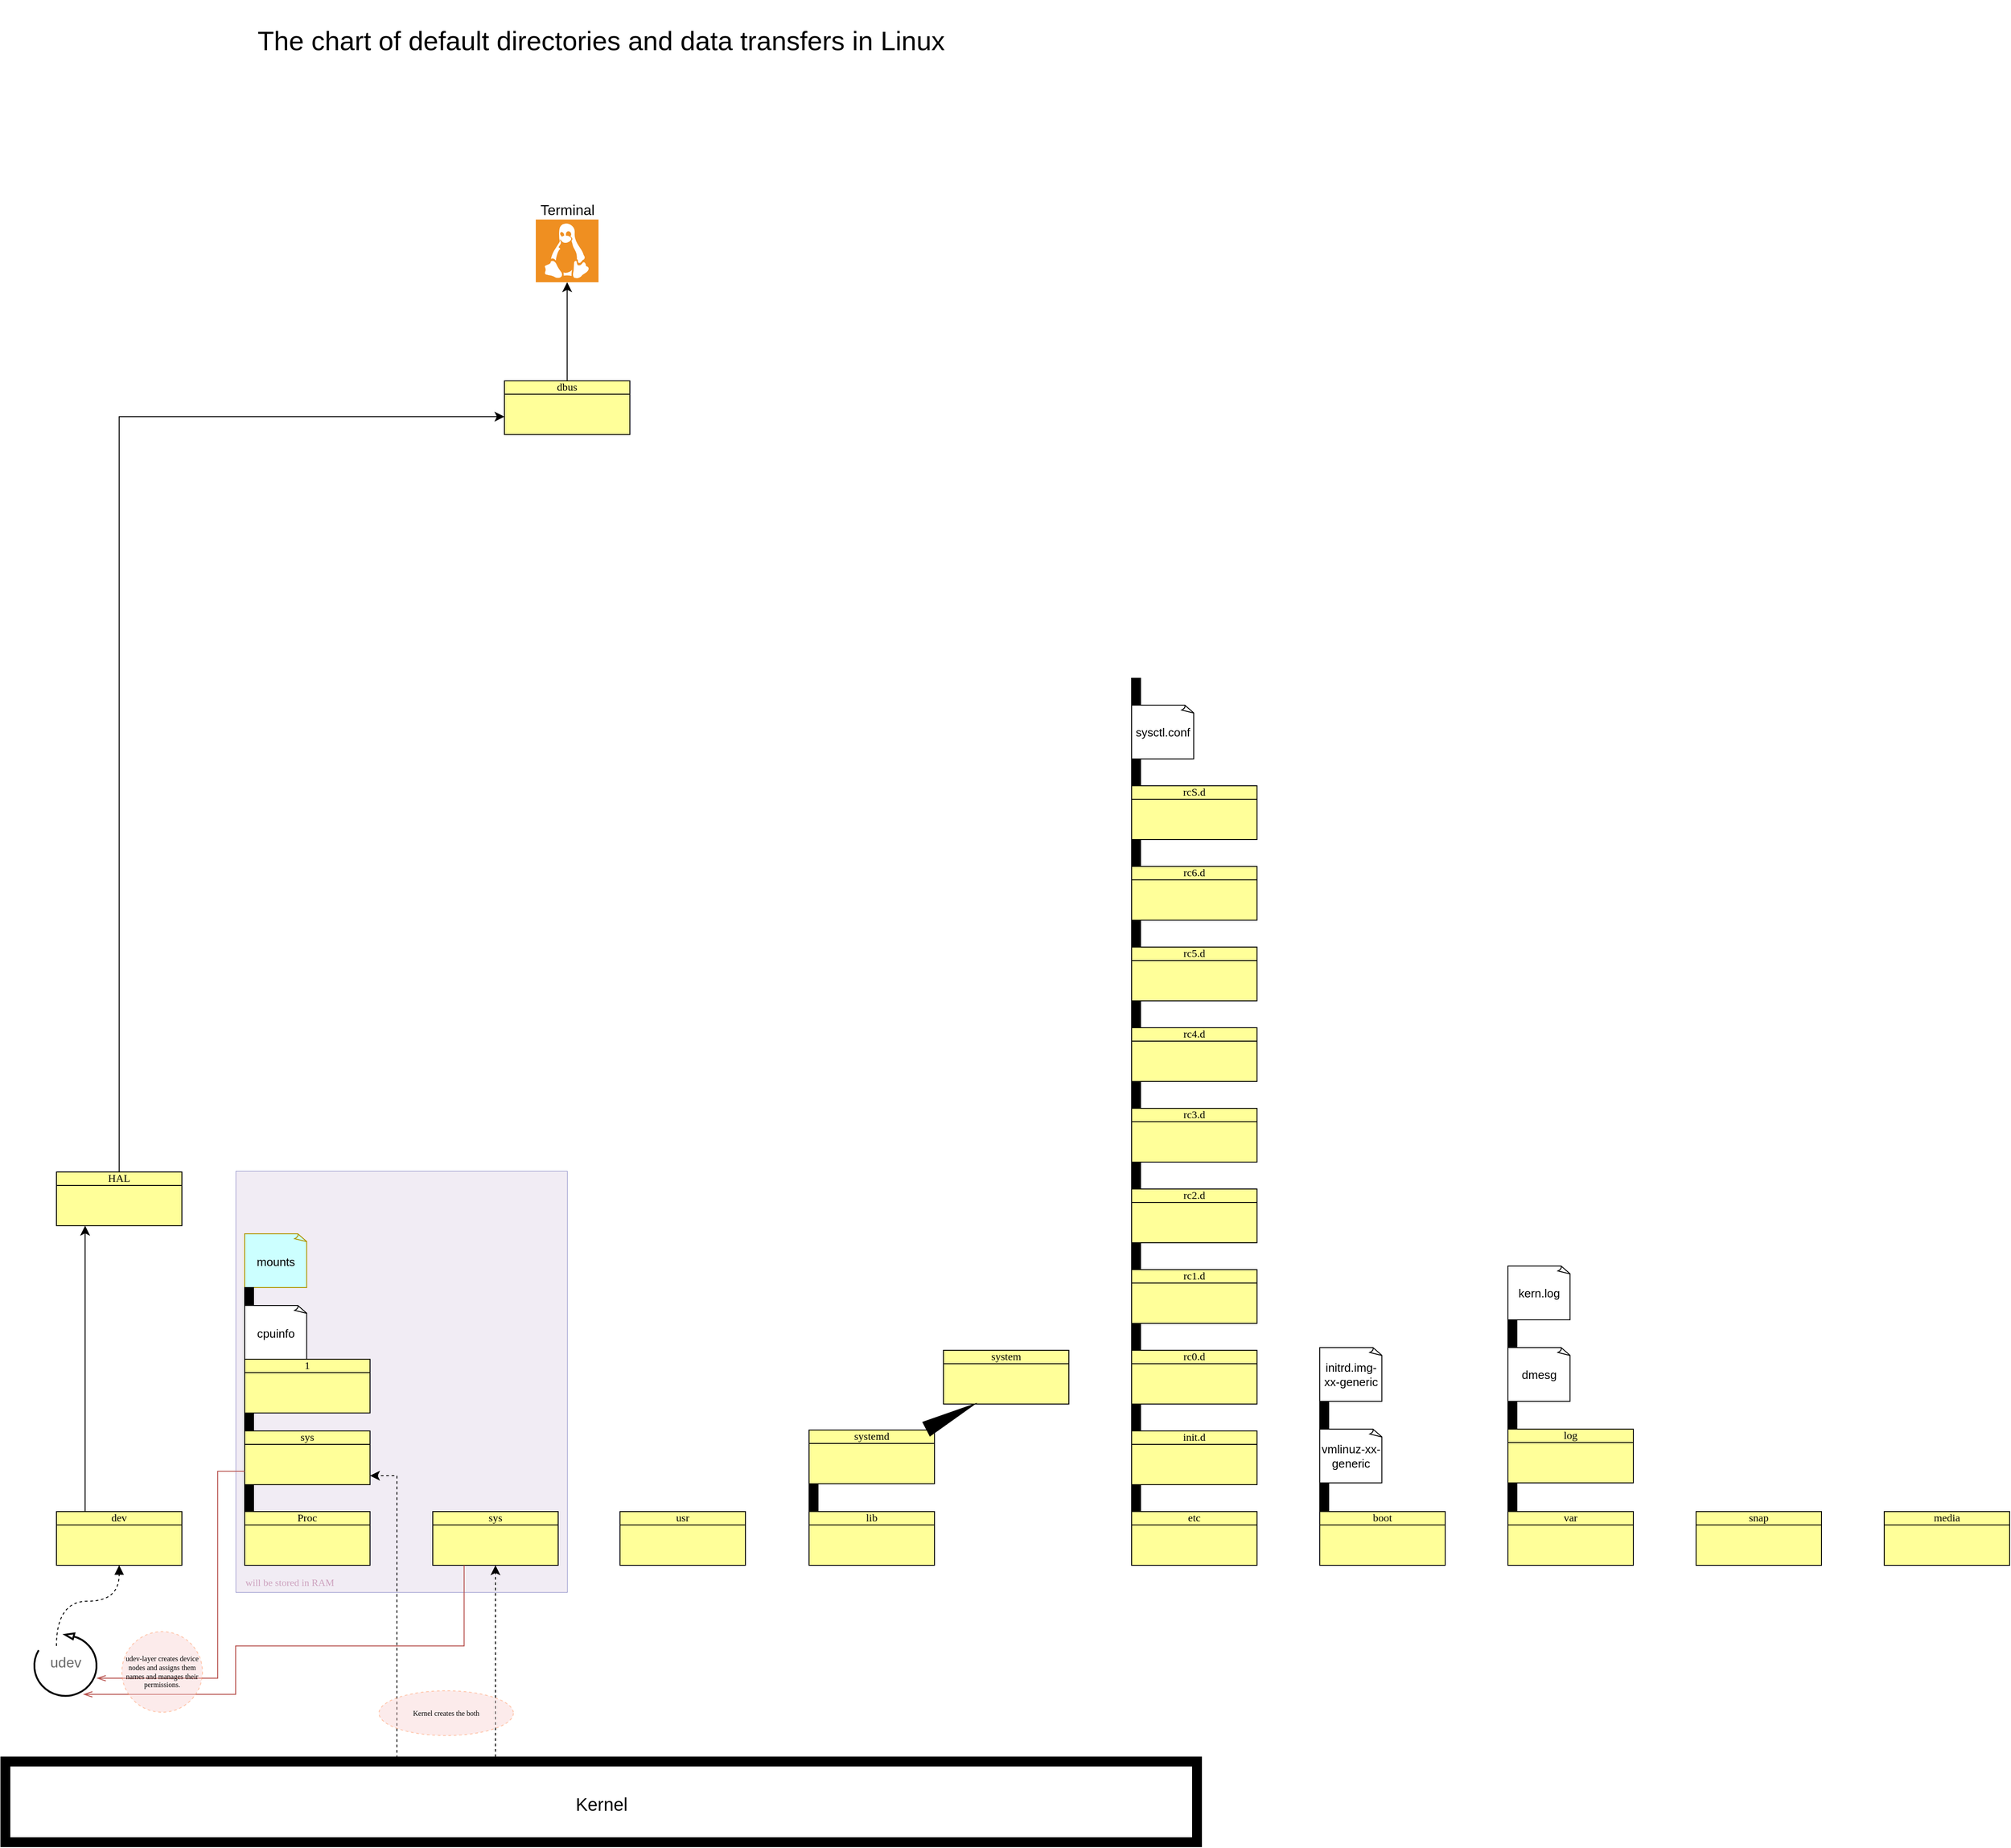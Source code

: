 <mxfile version="22.1.11" type="github">
  <diagram id="07fea595-8f29-1299-0266-81d95cde20df" name="Page-1">
    <mxGraphModel dx="2805" dy="1760" grid="1" gridSize="10" guides="1" tooltips="1" connect="1" arrows="1" fold="1" page="1" pageScale="1" pageWidth="1169" pageHeight="827" background="#ffffff" math="0" shadow="0">
      <root>
        <mxCell id="0" />
        <mxCell id="1" parent="0" />
        <mxCell id="HTWnhOGaE7zrA0Xf9so1-1" value="&lt;font style=&quot;font-size: 11px;&quot; color=&quot;#cda2be&quot;&gt;will be stored in RAM&lt;/font&gt;" style="rounded=0;whiteSpace=wrap;html=1;fontSize=12;fillColor=#e1d5e7;strokeColor=#8080c0;glass=0;shadow=0;fillOpacity=45;strokeWidth=0.5;verticalAlign=bottom;labelPosition=center;verticalLabelPosition=middle;align=center;textDirection=ltr;spacing=4;horizontal=1;spacingLeft=-249;fontFamily=Verdana;spacingTop=11;" parent="1" vertex="1">
          <mxGeometry x="220" y="480" width="370" height="470" as="geometry" />
        </mxCell>
        <mxCell id="ZKwDwrUEBNnavj5RqwG0-218" value="Terminal" style="shadow=0;dashed=0;html=1;strokeColor=none;fillColor=#EF8F21;labelPosition=center;verticalLabelPosition=bottom;verticalAlign=top;align=center;outlineConnect=0;shape=mxgraph.veeam.linux;fontSize=16;spacing=-95;" parent="1" vertex="1">
          <mxGeometry x="555" y="-582" width="70" height="70" as="geometry" />
        </mxCell>
        <mxCell id="ZKwDwrUEBNnavj5RqwG0-242" style="edgeStyle=none;curved=1;rounded=0;orthogonalLoop=1;jettySize=auto;html=1;fontSize=12;startSize=8;endSize=8;" parent="1" source="ZKwDwrUEBNnavj5RqwG0-221" target="ZKwDwrUEBNnavj5RqwG0-218" edge="1">
          <mxGeometry relative="1" as="geometry" />
        </mxCell>
        <mxCell id="ZKwDwrUEBNnavj5RqwG0-221" value="&lt;font style=&quot;font-size: 12px;&quot;&gt;dbus&lt;/font&gt;" style="outlineConnect=0;fillColor=#ffff99;shape=mxgraph.archimate.businessObject;overflow=fill;spacing=25;spacingRight=0;spacingTop=9;spacingBottom=9;spacingLeft=5;html=1;whiteSpace=wrap;labelPosition=center;verticalLabelPosition=middle;align=center;verticalAlign=middle;fontSize=12;fontFamily=Verdana;" parent="1" vertex="1">
          <mxGeometry x="520" y="-402" width="140" height="60" as="geometry" />
        </mxCell>
        <mxCell id="ZKwDwrUEBNnavj5RqwG0-244" style="edgeStyle=orthogonalEdgeStyle;rounded=0;orthogonalLoop=1;jettySize=auto;html=1;fontSize=12;startSize=8;endSize=8;exitX=0.5;exitY=0;exitDx=0;exitDy=0;exitPerimeter=0;" parent="1" source="ZKwDwrUEBNnavj5RqwG0-222" target="ZKwDwrUEBNnavj5RqwG0-221" edge="1">
          <mxGeometry relative="1" as="geometry">
            <Array as="points">
              <mxPoint x="90" y="-362" />
            </Array>
            <mxPoint x="90" y="19" as="sourcePoint" />
          </mxGeometry>
        </mxCell>
        <mxCell id="ZKwDwrUEBNnavj5RqwG0-222" value="HAL" style="outlineConnect=0;fillColor=#ffff99;shape=mxgraph.archimate.businessObject;overflow=fill;spacing=24;spacingRight=0;spacingTop=16;spacingBottom=9;spacingLeft=5;html=1;whiteSpace=wrap;labelPosition=center;verticalLabelPosition=middle;align=center;verticalAlign=middle;fontFamily=Verdana;" parent="1" vertex="1">
          <mxGeometry x="20" y="481" width="140" height="60" as="geometry" />
        </mxCell>
        <mxCell id="ZKwDwrUEBNnavj5RqwG0-243" style="edgeStyle=none;curved=1;rounded=0;orthogonalLoop=1;jettySize=auto;html=1;fontSize=12;startSize=8;endSize=8;" parent="1" edge="1">
          <mxGeometry relative="1" as="geometry">
            <mxPoint x="52" y="860" as="sourcePoint" />
            <mxPoint x="52" y="541" as="targetPoint" />
          </mxGeometry>
        </mxCell>
        <mxCell id="ZKwDwrUEBNnavj5RqwG0-223" value="dev" style="outlineConnect=0;fillColor=#ffff99;shape=mxgraph.archimate.businessObject;overflow=fill;spacing=25;spacingRight=0;spacingTop=9;spacingBottom=9;spacingLeft=5;html=1;whiteSpace=wrap;labelPosition=center;verticalLabelPosition=middle;align=center;verticalAlign=middle;fontSize=12;fontFamily=Verdana;" parent="1" vertex="1">
          <mxGeometry x="20" y="860" width="140" height="60" as="geometry" />
        </mxCell>
        <mxCell id="ZKwDwrUEBNnavj5RqwG0-224" value="Kernel" style="verticalLabelPosition=bottom;html=1;verticalAlign=top;align=center;shape=mxgraph.floorplan.room;fillColor=strokeColor;fontSize=20;spacing=-64;" parent="1" vertex="1">
          <mxGeometry x="-42" y="1134" width="1340" height="100" as="geometry" />
        </mxCell>
        <mxCell id="ZKwDwrUEBNnavj5RqwG0-226" value="&lt;div style=&quot;font-size: 12px;&quot;&gt;Proc&lt;/div&gt;" style="outlineConnect=0;fillColor=#ffff99;shape=mxgraph.archimate.businessObject;overflow=fill;spacing=25;spacingRight=0;spacingTop=9;spacingBottom=9;spacingLeft=5;html=1;whiteSpace=wrap;labelPosition=center;verticalLabelPosition=middle;align=center;verticalAlign=middle;fontSize=12;fontFamily=Verdana;" parent="1" vertex="1">
          <mxGeometry x="230" y="860" width="140" height="60" as="geometry" />
        </mxCell>
        <mxCell id="ZKwDwrUEBNnavj5RqwG0-227" value="sys" style="outlineConnect=0;fillColor=#ffff99;shape=mxgraph.archimate.businessObject;overflow=fill;spacing=25;spacingRight=0;spacingTop=9;spacingBottom=9;spacingLeft=5;html=1;whiteSpace=wrap;labelPosition=center;verticalLabelPosition=middle;align=center;verticalAlign=middle;fontSize=12;fontFamily=Verdana;" parent="1" vertex="1">
          <mxGeometry x="230" y="770" width="140" height="60" as="geometry" />
        </mxCell>
        <mxCell id="ZKwDwrUEBNnavj5RqwG0-228" value="" style="verticalLabelPosition=bottom;html=1;verticalAlign=top;align=center;shape=mxgraph.floorplan.wall;fillColor=strokeColor;direction=south;fontSize=16;fontFamily=Verdana;" parent="1" vertex="1">
          <mxGeometry x="230" y="830" width="10" height="30" as="geometry" />
        </mxCell>
        <mxCell id="ZKwDwrUEBNnavj5RqwG0-229" value="sys" style="outlineConnect=0;fillColor=#ffff99;shape=mxgraph.archimate.businessObject;overflow=fill;spacing=25;spacingRight=0;spacingTop=9;spacingBottom=9;spacingLeft=5;html=1;whiteSpace=wrap;labelPosition=center;verticalLabelPosition=middle;align=center;verticalAlign=middle;fontSize=12;fontFamily=Verdana;" parent="1" vertex="1">
          <mxGeometry x="440" y="860" width="140" height="60" as="geometry" />
        </mxCell>
        <mxCell id="ZKwDwrUEBNnavj5RqwG0-230" value="usr" style="outlineConnect=0;fillColor=#ffff99;shape=mxgraph.archimate.businessObject;overflow=fill;spacing=25;spacingRight=0;spacingTop=9;spacingBottom=9;spacingLeft=5;html=1;whiteSpace=wrap;labelPosition=center;verticalLabelPosition=middle;align=center;verticalAlign=middle;fontSize=12;fontFamily=Verdana;" parent="1" vertex="1">
          <mxGeometry x="649" y="860" width="140" height="60" as="geometry" />
        </mxCell>
        <mxCell id="ZKwDwrUEBNnavj5RqwG0-231" value="lib" style="outlineConnect=0;fillColor=#ffff99;shape=mxgraph.archimate.businessObject;overflow=fill;spacing=25;spacingRight=0;spacingTop=9;spacingBottom=9;spacingLeft=5;html=1;whiteSpace=wrap;labelPosition=center;verticalLabelPosition=middle;align=center;verticalAlign=middle;fontSize=12;fontFamily=Verdana;" parent="1" vertex="1">
          <mxGeometry x="860" y="860" width="140" height="60" as="geometry" />
        </mxCell>
        <mxCell id="ZKwDwrUEBNnavj5RqwG0-232" value="etc" style="outlineConnect=0;fillColor=#ffff99;shape=mxgraph.archimate.businessObject;overflow=fill;spacing=25;spacingRight=0;spacingTop=9;spacingBottom=9;spacingLeft=5;html=1;whiteSpace=wrap;labelPosition=center;verticalLabelPosition=middle;align=center;verticalAlign=middle;fontSize=12;fontFamily=Verdana;" parent="1" vertex="1">
          <mxGeometry x="1220" y="860" width="140" height="60" as="geometry" />
        </mxCell>
        <mxCell id="ZKwDwrUEBNnavj5RqwG0-234" style="edgeStyle=orthogonalEdgeStyle;rounded=0;orthogonalLoop=1;jettySize=auto;html=1;entryX=0.5;entryY=1;entryDx=0;entryDy=0;entryPerimeter=0;fontSize=12;startSize=8;endSize=8;dashed=1;" parent="1" source="ZKwDwrUEBNnavj5RqwG0-224" target="ZKwDwrUEBNnavj5RqwG0-229" edge="1">
          <mxGeometry relative="1" as="geometry">
            <Array as="points">
              <mxPoint x="510" y="1050" />
              <mxPoint x="510" y="1050" />
            </Array>
          </mxGeometry>
        </mxCell>
        <mxCell id="ZKwDwrUEBNnavj5RqwG0-236" style="edgeStyle=orthogonalEdgeStyle;rounded=0;orthogonalLoop=1;jettySize=auto;html=1;fontSize=12;startSize=8;endSize=8;exitX=0.165;exitY=0.022;exitDx=0;exitDy=0;exitPerimeter=0;entryX=1;entryY=0.833;entryDx=0;entryDy=0;entryPerimeter=0;dashed=1;" parent="1" source="ZKwDwrUEBNnavj5RqwG0-224" target="ZKwDwrUEBNnavj5RqwG0-227" edge="1">
          <mxGeometry relative="1" as="geometry">
            <mxPoint x="400" y="1070" as="sourcePoint" />
            <mxPoint x="370" y="790" as="targetPoint" />
            <Array as="points">
              <mxPoint x="400" y="1136" />
              <mxPoint x="400" y="820" />
            </Array>
          </mxGeometry>
        </mxCell>
        <mxCell id="ZKwDwrUEBNnavj5RqwG0-245" value="&lt;font style=&quot;font-size: 8px;&quot;&gt;Kernel creates the both&lt;font style=&quot;font-size: 8px;&quot;&gt;&lt;br style=&quot;font-size: 8px;&quot;&gt;&lt;/font&gt;&lt;/font&gt;" style="ellipse;whiteSpace=wrap;html=1;fontSize=8;fillColor=#f8cecc;strokeColor=#ff8040;opacity=40;fillStyle=auto;gradientColor=none;dashed=1;strokeWidth=1;fontStyle=0;fontFamily=Verdana;labelBorderColor=none;labelBackgroundColor=none;" parent="1" vertex="1">
          <mxGeometry x="380" y="1060" width="150" height="50" as="geometry" />
        </mxCell>
        <mxCell id="ZKwDwrUEBNnavj5RqwG0-246" value="&lt;font style=&quot;font-size: 30px;&quot;&gt;The chart of default directories and data transfers in Linux &lt;/font&gt;" style="text;strokeColor=none;fillColor=none;html=1;align=center;verticalAlign=middle;whiteSpace=wrap;rounded=0;fontSize=16;" parent="1" vertex="1">
          <mxGeometry x="133" y="-827" width="990" height="90" as="geometry" />
        </mxCell>
        <mxCell id="HTWnhOGaE7zrA0Xf9so1-11" value="" style="verticalLabelPosition=bottom;html=1;verticalAlign=top;align=center;shape=mxgraph.floorplan.wall;fillColor=strokeColor;direction=south;fontSize=16;fontFamily=Verdana;" parent="1" vertex="1">
          <mxGeometry x="230" y="750" width="10" height="19" as="geometry" />
        </mxCell>
        <mxCell id="HTWnhOGaE7zrA0Xf9so1-12" value="&lt;font style=&quot;font-size: 13px;&quot;&gt;cpuinfo&lt;/font&gt;" style="whiteSpace=wrap;html=1;shape=mxgraph.basic.document;fontSize=16;" parent="1" vertex="1">
          <mxGeometry x="230" y="630" width="70" height="60" as="geometry" />
        </mxCell>
        <mxCell id="HTWnhOGaE7zrA0Xf9so1-14" value="" style="endArrow=block;html=1;endFill=1;startArrow=none;startFill=0;edgeStyle=elbowEdgeStyle;elbow=vertical;dashed=1;rounded=0;fontSize=12;startSize=8;endSize=8;curved=1;entryX=0.5;entryY=1;entryDx=0;entryDy=0;entryPerimeter=0;" parent="1" target="ZKwDwrUEBNnavj5RqwG0-223" edge="1">
          <mxGeometry width="100" height="75" relative="1" as="geometry">
            <mxPoint x="20" y="1010" as="sourcePoint" />
            <mxPoint x="90" y="950" as="targetPoint" />
            <Array as="points">
              <mxPoint x="30" y="960" />
            </Array>
          </mxGeometry>
        </mxCell>
        <mxCell id="HTWnhOGaE7zrA0Xf9so1-17" value="udev" style="verticalLabelPosition=bottom;html=1;verticalAlign=top;strokeWidth=2;shape=mxgraph.lean_mapping.physical_pull;pointerEvents=1;fontSize=16;rotation=0;textDirection=ltr;direction=south;flipH=1;flipV=1;spacingTop=-54;fontColor=#696969;" parent="1" vertex="1">
          <mxGeometry x="-5" y="996" width="70" height="70" as="geometry" />
        </mxCell>
        <mxCell id="HTWnhOGaE7zrA0Xf9so1-19" value="" style="edgeStyle=orthogonalEdgeStyle;html=1;endArrow=openThin;elbow=vertical;startArrow=none;endFill=0;strokeColor=#b85450;rounded=0;fontSize=12;startSize=8;endSize=8;exitX=0.25;exitY=1;exitDx=0;exitDy=0;exitPerimeter=0;fillColor=#f8cecc;entryX=0.029;entryY=0.786;entryDx=0;entryDy=0;entryPerimeter=0;" parent="1" source="ZKwDwrUEBNnavj5RqwG0-229" target="HTWnhOGaE7zrA0Xf9so1-17" edge="1">
          <mxGeometry width="100" relative="1" as="geometry">
            <mxPoint x="160" y="991.667" as="sourcePoint" />
            <mxPoint x="60" y="1064" as="targetPoint" />
            <Array as="points">
              <mxPoint x="475" y="1010" />
              <mxPoint x="220" y="1010" />
              <mxPoint x="220" y="1064" />
            </Array>
          </mxGeometry>
        </mxCell>
        <mxCell id="HTWnhOGaE7zrA0Xf9so1-20" value="" style="edgeStyle=orthogonalEdgeStyle;html=1;endArrow=openThin;elbow=vertical;startArrow=none;endFill=0;strokeColor=#b85450;rounded=0;fontSize=12;startSize=8;endSize=8;exitX=0;exitY=0.75;exitDx=0;exitDy=0;exitPerimeter=0;fillColor=#f8cecc;entryX=0.286;entryY=1;entryDx=0;entryDy=0;entryPerimeter=0;gradientColor=#ea6b66;" parent="1" source="ZKwDwrUEBNnavj5RqwG0-227" target="HTWnhOGaE7zrA0Xf9so1-17" edge="1">
          <mxGeometry width="100" relative="1" as="geometry">
            <mxPoint x="190" y="830" as="sourcePoint" />
            <mxPoint x="110" y="1020" as="targetPoint" />
            <Array as="points">
              <mxPoint x="200" y="815" />
              <mxPoint x="200" y="1046" />
            </Array>
          </mxGeometry>
        </mxCell>
        <mxCell id="HTWnhOGaE7zrA0Xf9so1-21" value="&lt;font style=&quot;font-size: 13px;&quot;&gt;mounts&lt;/font&gt;" style="whiteSpace=wrap;html=1;shape=mxgraph.basic.document;fontSize=16;fillColor=#CCFFFF;strokeColor=#B09500;fontColor=#000000;" parent="1" vertex="1">
          <mxGeometry x="230" y="550" width="70" height="60" as="geometry" />
        </mxCell>
        <mxCell id="HTWnhOGaE7zrA0Xf9so1-22" value="" style="verticalLabelPosition=bottom;html=1;verticalAlign=top;align=center;shape=mxgraph.floorplan.wall;fillColor=strokeColor;direction=south;fontSize=16;fontFamily=Verdana;" parent="1" vertex="1">
          <mxGeometry x="230" y="610" width="10" height="19" as="geometry" />
        </mxCell>
        <mxCell id="HTWnhOGaE7zrA0Xf9so1-23" value="" style="verticalLabelPosition=bottom;html=1;verticalAlign=top;align=center;shape=mxgraph.floorplan.wall;fillColor=strokeColor;direction=south;fontSize=16;fontFamily=Verdana;" parent="1" vertex="1">
          <mxGeometry x="1220" y="830" width="10" height="30" as="geometry" />
        </mxCell>
        <mxCell id="HTWnhOGaE7zrA0Xf9so1-24" value="sysctl.conf" style="whiteSpace=wrap;html=1;shape=mxgraph.basic.document;fontSize=13;" parent="1" vertex="1">
          <mxGeometry x="1220" y="-40" width="70" height="60" as="geometry" />
        </mxCell>
        <mxCell id="HTWnhOGaE7zrA0Xf9so1-25" value="udev-layer creates device nodes and assigns them names and manages their permissions." style="ellipse;whiteSpace=wrap;html=1;fontSize=8;fillColor=#f8cecc;strokeColor=#ff8040;opacity=40;fillStyle=auto;gradientColor=none;dashed=1;strokeWidth=1;fontStyle=0;fontFamily=Verdana;labelBorderColor=none;labelBackgroundColor=none;" parent="1" vertex="1">
          <mxGeometry x="93" y="994" width="90" height="90" as="geometry" />
        </mxCell>
        <mxCell id="-j2Ckfl4-id5HFxG22mZ-1" value="var" style="outlineConnect=0;fillColor=#ffff99;shape=mxgraph.archimate.businessObject;overflow=fill;spacing=25;spacingRight=0;spacingTop=9;spacingBottom=9;spacingLeft=5;html=1;whiteSpace=wrap;labelPosition=center;verticalLabelPosition=middle;align=center;verticalAlign=middle;fontSize=12;fontFamily=Verdana;" parent="1" vertex="1">
          <mxGeometry x="1640" y="860" width="140" height="60" as="geometry" />
        </mxCell>
        <mxCell id="4TEvs44_imnydxZ_aiSz-1" value="&lt;div&gt;boot&lt;/div&gt;" style="outlineConnect=0;fillColor=#ffff99;shape=mxgraph.archimate.businessObject;overflow=fill;spacing=25;spacingRight=0;spacingTop=9;spacingBottom=9;spacingLeft=5;html=1;whiteSpace=wrap;labelPosition=center;verticalLabelPosition=middle;align=center;verticalAlign=middle;fontSize=12;fontFamily=Verdana;" parent="1" vertex="1">
          <mxGeometry x="1430" y="860" width="140" height="60" as="geometry" />
        </mxCell>
        <mxCell id="4TEvs44_imnydxZ_aiSz-2" value="&lt;div&gt;systemd&lt;/div&gt;" style="outlineConnect=0;fillColor=#ffff99;shape=mxgraph.archimate.businessObject;overflow=fill;spacing=25;spacingRight=0;spacingTop=9;spacingBottom=9;spacingLeft=5;html=1;whiteSpace=wrap;labelPosition=center;verticalLabelPosition=middle;align=center;verticalAlign=middle;fontSize=12;fontFamily=Verdana;" parent="1" vertex="1">
          <mxGeometry x="860" y="769" width="140" height="60" as="geometry" />
        </mxCell>
        <mxCell id="4TEvs44_imnydxZ_aiSz-3" value="" style="verticalLabelPosition=bottom;html=1;verticalAlign=top;align=center;shape=mxgraph.floorplan.wall;fillColor=strokeColor;direction=south;fontSize=16;fontFamily=Verdana;" parent="1" vertex="1">
          <mxGeometry x="860" y="829" width="10" height="30" as="geometry" />
        </mxCell>
        <mxCell id="4TEvs44_imnydxZ_aiSz-4" value="1" style="outlineConnect=0;fillColor=#ffff99;shape=mxgraph.archimate.businessObject;overflow=fill;spacing=25;spacingRight=0;spacingTop=9;spacingBottom=9;spacingLeft=5;html=1;whiteSpace=wrap;labelPosition=center;verticalLabelPosition=middle;align=center;verticalAlign=middle;fontSize=12;fontFamily=Verdana;" parent="1" vertex="1">
          <mxGeometry x="230" y="690" width="140" height="60" as="geometry" />
        </mxCell>
        <mxCell id="4TEvs44_imnydxZ_aiSz-5" value="&lt;div&gt;system&lt;/div&gt;" style="outlineConnect=0;fillColor=#ffff99;shape=mxgraph.archimate.businessObject;overflow=fill;spacing=25;spacingRight=0;spacingTop=9;spacingBottom=9;spacingLeft=5;html=1;whiteSpace=wrap;labelPosition=center;verticalLabelPosition=middle;align=center;verticalAlign=middle;fontSize=12;fontFamily=Verdana;" parent="1" vertex="1">
          <mxGeometry x="1010" y="680" width="140" height="60" as="geometry" />
        </mxCell>
        <mxCell id="4TEvs44_imnydxZ_aiSz-8" value="snap" style="outlineConnect=0;fillColor=#ffff99;shape=mxgraph.archimate.businessObject;overflow=fill;spacing=25;spacingRight=0;spacingTop=9;spacingBottom=9;spacingLeft=5;html=1;whiteSpace=wrap;labelPosition=center;verticalLabelPosition=middle;align=center;verticalAlign=middle;fontSize=12;fontFamily=Verdana;" parent="1" vertex="1">
          <mxGeometry x="1850" y="860" width="140" height="60" as="geometry" />
        </mxCell>
        <mxCell id="4TEvs44_imnydxZ_aiSz-9" value="vmlinuz-xx-generic" style="whiteSpace=wrap;html=1;shape=mxgraph.basic.document;fontSize=13;" parent="1" vertex="1">
          <mxGeometry x="1430" y="768" width="70" height="60" as="geometry" />
        </mxCell>
        <mxCell id="4TEvs44_imnydxZ_aiSz-10" value="" style="verticalLabelPosition=bottom;html=1;verticalAlign=top;align=center;shape=mxgraph.floorplan.wall;fillColor=strokeColor;direction=south;fontSize=16;fontFamily=Verdana;" parent="1" vertex="1">
          <mxGeometry x="1430" y="829" width="10" height="30" as="geometry" />
        </mxCell>
        <mxCell id="4TEvs44_imnydxZ_aiSz-11" value="initrd.img-xx-generic" style="whiteSpace=wrap;html=1;shape=mxgraph.basic.document;fontSize=13;" parent="1" vertex="1">
          <mxGeometry x="1430" y="677" width="70" height="60" as="geometry" />
        </mxCell>
        <mxCell id="4TEvs44_imnydxZ_aiSz-12" value="" style="verticalLabelPosition=bottom;html=1;verticalAlign=top;align=center;shape=mxgraph.floorplan.wall;fillColor=strokeColor;direction=south;fontSize=16;fontFamily=Verdana;" parent="1" vertex="1">
          <mxGeometry x="1430" y="738" width="10" height="30" as="geometry" />
        </mxCell>
        <mxCell id="4TEvs44_imnydxZ_aiSz-13" value="media" style="outlineConnect=0;fillColor=#ffff99;shape=mxgraph.archimate.businessObject;overflow=fill;spacing=25;spacingRight=0;spacingTop=9;spacingBottom=9;spacingLeft=5;html=1;whiteSpace=wrap;labelPosition=center;verticalLabelPosition=middle;align=center;verticalAlign=middle;fontSize=12;fontFamily=Verdana;" parent="1" vertex="1">
          <mxGeometry x="2060" y="860" width="140" height="60" as="geometry" />
        </mxCell>
        <mxCell id="4TEvs44_imnydxZ_aiSz-14" value="" style="verticalLabelPosition=bottom;html=1;verticalAlign=top;align=center;shape=mxgraph.floorplan.wall;fillColor=strokeColor;direction=south;fontSize=16;fontFamily=Verdana;" parent="1" vertex="1">
          <mxGeometry x="1640" y="829" width="10" height="30" as="geometry" />
        </mxCell>
        <mxCell id="4TEvs44_imnydxZ_aiSz-15" value="log" style="outlineConnect=0;fillColor=#ffff99;shape=mxgraph.archimate.businessObject;overflow=fill;spacing=25;spacingRight=0;spacingTop=9;spacingBottom=9;spacingLeft=5;html=1;whiteSpace=wrap;labelPosition=center;verticalLabelPosition=middle;align=center;verticalAlign=middle;fontSize=12;fontFamily=Verdana;" parent="1" vertex="1">
          <mxGeometry x="1640" y="768" width="140" height="60" as="geometry" />
        </mxCell>
        <mxCell id="4TEvs44_imnydxZ_aiSz-16" value="dmesg" style="whiteSpace=wrap;html=1;shape=mxgraph.basic.document;fontSize=13;" parent="1" vertex="1">
          <mxGeometry x="1640" y="677" width="70" height="60" as="geometry" />
        </mxCell>
        <mxCell id="4TEvs44_imnydxZ_aiSz-17" value="kern.log" style="whiteSpace=wrap;html=1;shape=mxgraph.basic.document;fontSize=13;" parent="1" vertex="1">
          <mxGeometry x="1640" y="586" width="70" height="60" as="geometry" />
        </mxCell>
        <mxCell id="4TEvs44_imnydxZ_aiSz-18" value="" style="verticalLabelPosition=bottom;html=1;verticalAlign=top;align=center;shape=mxgraph.floorplan.wall;fillColor=strokeColor;direction=south;fontSize=16;fontFamily=Verdana;" parent="1" vertex="1">
          <mxGeometry x="1640" y="647" width="10" height="30" as="geometry" />
        </mxCell>
        <mxCell id="4TEvs44_imnydxZ_aiSz-19" value="" style="verticalLabelPosition=bottom;html=1;verticalAlign=top;align=center;shape=mxgraph.floorplan.wall;fillColor=strokeColor;direction=south;fontSize=16;fontFamily=Verdana;" parent="1" vertex="1">
          <mxGeometry x="1640" y="738" width="10" height="30" as="geometry" />
        </mxCell>
        <mxCell id="4TEvs44_imnydxZ_aiSz-22" value="" style="shape=mxgraph.arrows2.wedgeArrow;html=1;bendable=0;startWidth=8.704;fillColor=strokeColor;defaultFillColor=invert;defaultGradientColor=invert;rounded=0;fontSize=12;startSize=8;endSize=8;curved=1;exitX=1;exitY=0;exitDx=-2.9;exitDy=2.9;exitPerimeter=0;entryX=0.25;entryY=1;entryDx=0;entryDy=0;entryPerimeter=0;" parent="1" edge="1" target="4TEvs44_imnydxZ_aiSz-5">
          <mxGeometry width="100" height="100" relative="1" as="geometry">
            <mxPoint x="991.0" y="767.95" as="sourcePoint" />
            <mxPoint x="991" y="740" as="targetPoint" />
          </mxGeometry>
        </mxCell>
        <mxCell id="etzz7ZQ8cBHT2efS20bH-1" value="" style="verticalLabelPosition=bottom;html=1;verticalAlign=top;align=center;shape=mxgraph.floorplan.wall;fillColor=strokeColor;direction=south;fontSize=16;fontFamily=Verdana;" vertex="1" parent="1">
          <mxGeometry x="1220" y="-70" width="10" height="30" as="geometry" />
        </mxCell>
        <mxCell id="etzz7ZQ8cBHT2efS20bH-2" value="init.d" style="outlineConnect=0;fillColor=#ffff99;shape=mxgraph.archimate.businessObject;overflow=fill;spacing=25;spacingRight=0;spacingTop=9;spacingBottom=9;spacingLeft=5;html=1;whiteSpace=wrap;labelPosition=center;verticalLabelPosition=middle;align=center;verticalAlign=middle;fontSize=12;fontFamily=Verdana;" vertex="1" parent="1">
          <mxGeometry x="1220" y="770" width="140" height="60" as="geometry" />
        </mxCell>
        <mxCell id="etzz7ZQ8cBHT2efS20bH-3" value="" style="verticalLabelPosition=bottom;html=1;verticalAlign=top;align=center;shape=mxgraph.floorplan.wall;fillColor=strokeColor;direction=south;fontSize=16;fontFamily=Verdana;" vertex="1" parent="1">
          <mxGeometry x="1220" y="740" width="10" height="30" as="geometry" />
        </mxCell>
        <mxCell id="etzz7ZQ8cBHT2efS20bH-4" value="rc0.d" style="outlineConnect=0;fillColor=#ffff99;shape=mxgraph.archimate.businessObject;overflow=fill;spacing=25;spacingRight=0;spacingTop=9;spacingBottom=9;spacingLeft=5;html=1;whiteSpace=wrap;labelPosition=center;verticalLabelPosition=middle;align=center;verticalAlign=middle;fontSize=12;fontFamily=Verdana;" vertex="1" parent="1">
          <mxGeometry x="1220" y="680" width="140" height="60" as="geometry" />
        </mxCell>
        <mxCell id="etzz7ZQ8cBHT2efS20bH-5" value="" style="verticalLabelPosition=bottom;html=1;verticalAlign=top;align=center;shape=mxgraph.floorplan.wall;fillColor=strokeColor;direction=south;fontSize=16;fontFamily=Verdana;" vertex="1" parent="1">
          <mxGeometry x="1220" y="650" width="10" height="30" as="geometry" />
        </mxCell>
        <mxCell id="etzz7ZQ8cBHT2efS20bH-6" value="rc1.d" style="outlineConnect=0;fillColor=#ffff99;shape=mxgraph.archimate.businessObject;overflow=fill;spacing=25;spacingRight=0;spacingTop=9;spacingBottom=9;spacingLeft=5;html=1;whiteSpace=wrap;labelPosition=center;verticalLabelPosition=middle;align=center;verticalAlign=middle;fontSize=12;fontFamily=Verdana;" vertex="1" parent="1">
          <mxGeometry x="1220" y="590" width="140" height="60" as="geometry" />
        </mxCell>
        <mxCell id="etzz7ZQ8cBHT2efS20bH-7" value="" style="verticalLabelPosition=bottom;html=1;verticalAlign=top;align=center;shape=mxgraph.floorplan.wall;fillColor=strokeColor;direction=south;fontSize=16;fontFamily=Verdana;" vertex="1" parent="1">
          <mxGeometry x="1220" y="560" width="10" height="30" as="geometry" />
        </mxCell>
        <mxCell id="etzz7ZQ8cBHT2efS20bH-8" value="rc2.d" style="outlineConnect=0;fillColor=#ffff99;shape=mxgraph.archimate.businessObject;overflow=fill;spacing=25;spacingRight=0;spacingTop=9;spacingBottom=9;spacingLeft=5;html=1;whiteSpace=wrap;labelPosition=center;verticalLabelPosition=middle;align=center;verticalAlign=middle;fontSize=12;fontFamily=Verdana;" vertex="1" parent="1">
          <mxGeometry x="1220" y="500" width="140" height="60" as="geometry" />
        </mxCell>
        <mxCell id="etzz7ZQ8cBHT2efS20bH-9" value="" style="verticalLabelPosition=bottom;html=1;verticalAlign=top;align=center;shape=mxgraph.floorplan.wall;fillColor=strokeColor;direction=south;fontSize=16;fontFamily=Verdana;" vertex="1" parent="1">
          <mxGeometry x="1220" y="470" width="10" height="30" as="geometry" />
        </mxCell>
        <mxCell id="etzz7ZQ8cBHT2efS20bH-10" value="rc3.d" style="outlineConnect=0;fillColor=#ffff99;shape=mxgraph.archimate.businessObject;overflow=fill;spacing=25;spacingRight=0;spacingTop=9;spacingBottom=9;spacingLeft=5;html=1;whiteSpace=wrap;labelPosition=center;verticalLabelPosition=middle;align=center;verticalAlign=middle;fontSize=12;fontFamily=Verdana;" vertex="1" parent="1">
          <mxGeometry x="1220" y="410" width="140" height="60" as="geometry" />
        </mxCell>
        <mxCell id="etzz7ZQ8cBHT2efS20bH-11" value="" style="verticalLabelPosition=bottom;html=1;verticalAlign=top;align=center;shape=mxgraph.floorplan.wall;fillColor=strokeColor;direction=south;fontSize=16;fontFamily=Verdana;" vertex="1" parent="1">
          <mxGeometry x="1220" y="380" width="10" height="30" as="geometry" />
        </mxCell>
        <mxCell id="etzz7ZQ8cBHT2efS20bH-12" value="rc4.d" style="outlineConnect=0;fillColor=#ffff99;shape=mxgraph.archimate.businessObject;overflow=fill;spacing=25;spacingRight=0;spacingTop=9;spacingBottom=9;spacingLeft=5;html=1;whiteSpace=wrap;labelPosition=center;verticalLabelPosition=middle;align=center;verticalAlign=middle;fontSize=12;fontFamily=Verdana;" vertex="1" parent="1">
          <mxGeometry x="1220" y="320" width="140" height="60" as="geometry" />
        </mxCell>
        <mxCell id="etzz7ZQ8cBHT2efS20bH-13" value="" style="verticalLabelPosition=bottom;html=1;verticalAlign=top;align=center;shape=mxgraph.floorplan.wall;fillColor=strokeColor;direction=south;fontSize=16;fontFamily=Verdana;" vertex="1" parent="1">
          <mxGeometry x="1220" y="290" width="10" height="30" as="geometry" />
        </mxCell>
        <mxCell id="etzz7ZQ8cBHT2efS20bH-14" value="rc5.d" style="outlineConnect=0;fillColor=#ffff99;shape=mxgraph.archimate.businessObject;overflow=fill;spacing=25;spacingRight=0;spacingTop=9;spacingBottom=9;spacingLeft=5;html=1;whiteSpace=wrap;labelPosition=center;verticalLabelPosition=middle;align=center;verticalAlign=middle;fontSize=12;fontFamily=Verdana;" vertex="1" parent="1">
          <mxGeometry x="1220" y="230" width="140" height="60" as="geometry" />
        </mxCell>
        <mxCell id="etzz7ZQ8cBHT2efS20bH-15" value="" style="verticalLabelPosition=bottom;html=1;verticalAlign=top;align=center;shape=mxgraph.floorplan.wall;fillColor=strokeColor;direction=south;fontSize=16;fontFamily=Verdana;" vertex="1" parent="1">
          <mxGeometry x="1220" y="200" width="10" height="30" as="geometry" />
        </mxCell>
        <mxCell id="etzz7ZQ8cBHT2efS20bH-16" value="rc6.d" style="outlineConnect=0;fillColor=#ffff99;shape=mxgraph.archimate.businessObject;overflow=fill;spacing=25;spacingRight=0;spacingTop=9;spacingBottom=9;spacingLeft=5;html=1;whiteSpace=wrap;labelPosition=center;verticalLabelPosition=middle;align=center;verticalAlign=middle;fontSize=12;fontFamily=Verdana;" vertex="1" parent="1">
          <mxGeometry x="1220" y="140" width="140" height="60" as="geometry" />
        </mxCell>
        <mxCell id="etzz7ZQ8cBHT2efS20bH-17" value="" style="verticalLabelPosition=bottom;html=1;verticalAlign=top;align=center;shape=mxgraph.floorplan.wall;fillColor=strokeColor;direction=south;fontSize=16;fontFamily=Verdana;" vertex="1" parent="1">
          <mxGeometry x="1220" y="110" width="10" height="30" as="geometry" />
        </mxCell>
        <mxCell id="etzz7ZQ8cBHT2efS20bH-18" value="rcS.d" style="outlineConnect=0;fillColor=#ffff99;shape=mxgraph.archimate.businessObject;overflow=fill;spacing=25;spacingRight=0;spacingTop=9;spacingBottom=9;spacingLeft=5;html=1;whiteSpace=wrap;labelPosition=center;verticalLabelPosition=middle;align=center;verticalAlign=middle;fontSize=12;fontFamily=Verdana;" vertex="1" parent="1">
          <mxGeometry x="1220" y="50" width="140" height="60" as="geometry" />
        </mxCell>
        <mxCell id="etzz7ZQ8cBHT2efS20bH-19" value="" style="verticalLabelPosition=bottom;html=1;verticalAlign=top;align=center;shape=mxgraph.floorplan.wall;fillColor=strokeColor;direction=south;fontSize=16;fontFamily=Verdana;" vertex="1" parent="1">
          <mxGeometry x="1220" y="20" width="10" height="30" as="geometry" />
        </mxCell>
      </root>
    </mxGraphModel>
  </diagram>
</mxfile>
